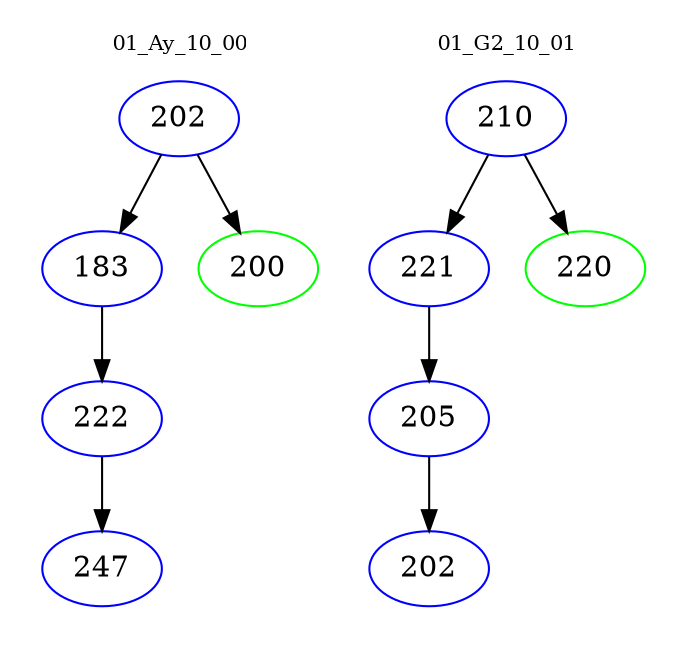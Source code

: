 digraph{
subgraph cluster_0 {
color = white
label = "01_Ay_10_00";
fontsize=10;
T0_202 [label="202", color="blue"]
T0_202 -> T0_183 [color="black"]
T0_183 [label="183", color="blue"]
T0_183 -> T0_222 [color="black"]
T0_222 [label="222", color="blue"]
T0_222 -> T0_247 [color="black"]
T0_247 [label="247", color="blue"]
T0_202 -> T0_200 [color="black"]
T0_200 [label="200", color="green"]
}
subgraph cluster_1 {
color = white
label = "01_G2_10_01";
fontsize=10;
T1_210 [label="210", color="blue"]
T1_210 -> T1_221 [color="black"]
T1_221 [label="221", color="blue"]
T1_221 -> T1_205 [color="black"]
T1_205 [label="205", color="blue"]
T1_205 -> T1_202 [color="black"]
T1_202 [label="202", color="blue"]
T1_210 -> T1_220 [color="black"]
T1_220 [label="220", color="green"]
}
}
